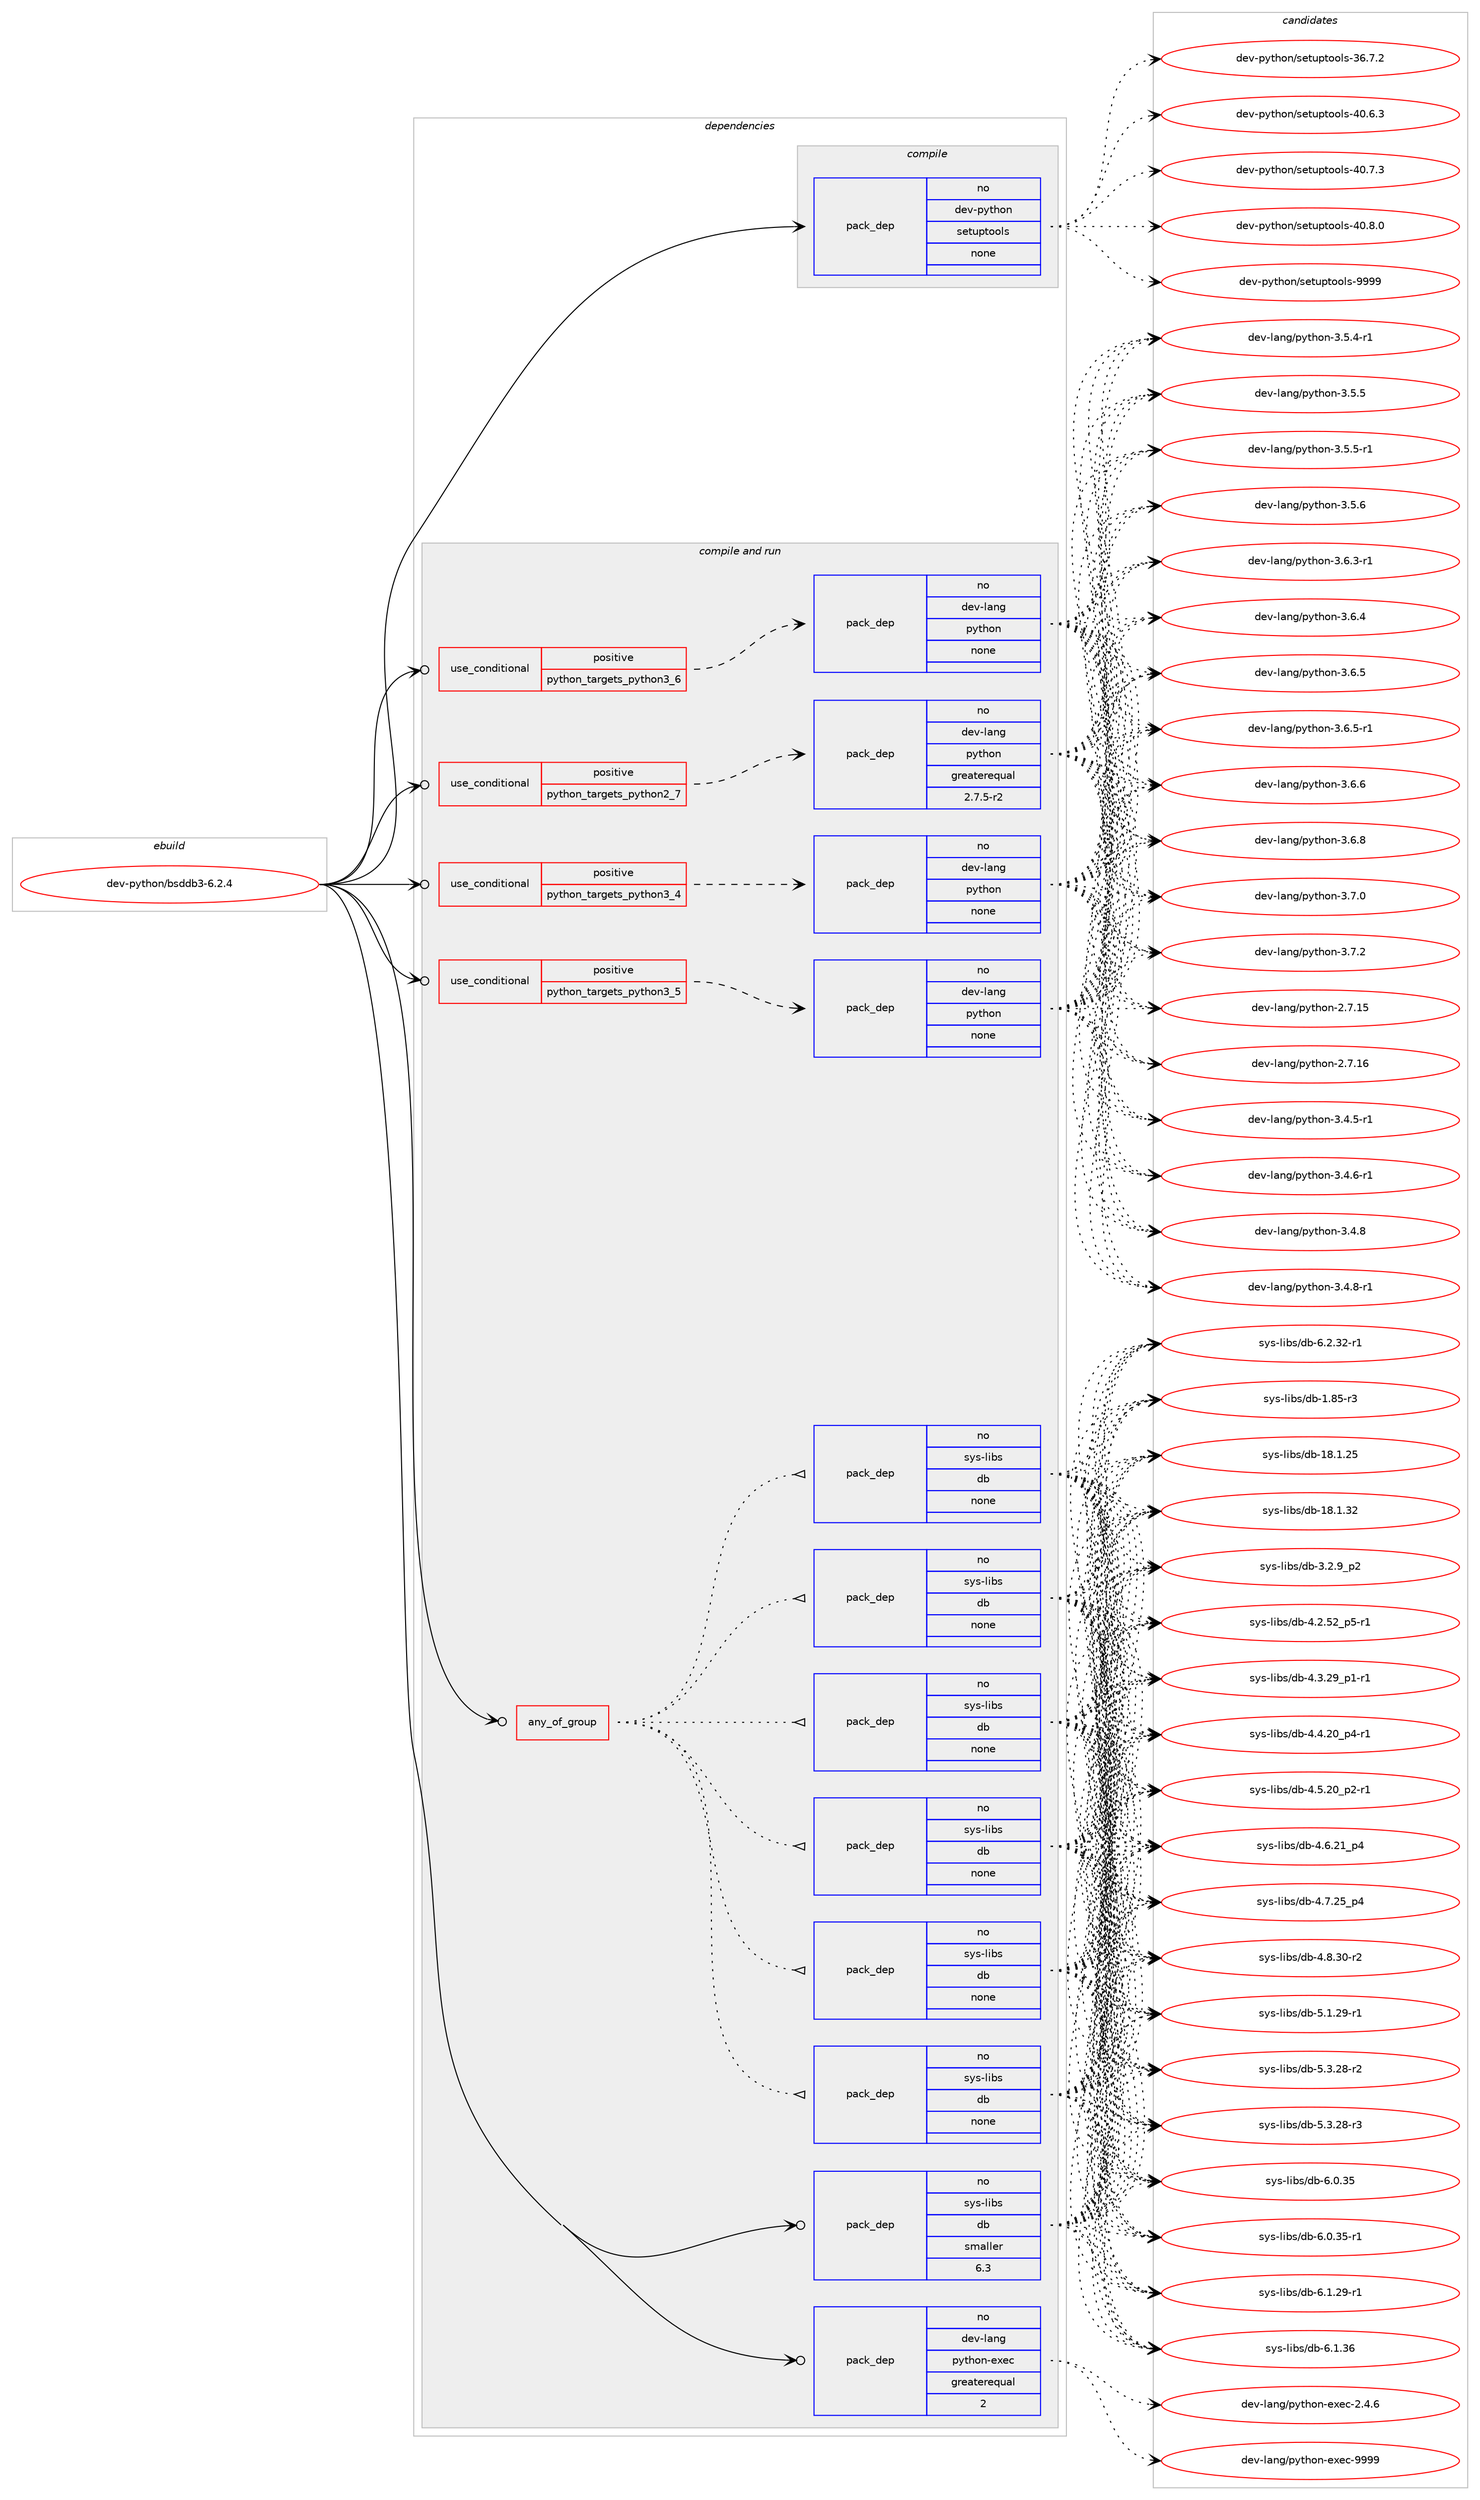 digraph prolog {

# *************
# Graph options
# *************

newrank=true;
concentrate=true;
compound=true;
graph [rankdir=LR,fontname=Helvetica,fontsize=10,ranksep=1.5];#, ranksep=2.5, nodesep=0.2];
edge  [arrowhead=vee];
node  [fontname=Helvetica,fontsize=10];

# **********
# The ebuild
# **********

subgraph cluster_leftcol {
color=gray;
rank=same;
label=<<i>ebuild</i>>;
id [label="dev-python/bsddb3-6.2.4", color=red, width=4, href="../dev-python/bsddb3-6.2.4.svg"];
}

# ****************
# The dependencies
# ****************

subgraph cluster_midcol {
color=gray;
label=<<i>dependencies</i>>;
subgraph cluster_compile {
fillcolor="#eeeeee";
style=filled;
label=<<i>compile</i>>;
subgraph pack1006925 {
dependency1402113 [label=<<TABLE BORDER="0" CELLBORDER="1" CELLSPACING="0" CELLPADDING="4" WIDTH="220"><TR><TD ROWSPAN="6" CELLPADDING="30">pack_dep</TD></TR><TR><TD WIDTH="110">no</TD></TR><TR><TD>dev-python</TD></TR><TR><TD>setuptools</TD></TR><TR><TD>none</TD></TR><TR><TD></TD></TR></TABLE>>, shape=none, color=blue];
}
id:e -> dependency1402113:w [weight=20,style="solid",arrowhead="vee"];
}
subgraph cluster_compileandrun {
fillcolor="#eeeeee";
style=filled;
label=<<i>compile and run</i>>;
subgraph any22667 {
dependency1402114 [label=<<TABLE BORDER="0" CELLBORDER="1" CELLSPACING="0" CELLPADDING="4"><TR><TD CELLPADDING="10">any_of_group</TD></TR></TABLE>>, shape=none, color=red];subgraph pack1006926 {
dependency1402115 [label=<<TABLE BORDER="0" CELLBORDER="1" CELLSPACING="0" CELLPADDING="4" WIDTH="220"><TR><TD ROWSPAN="6" CELLPADDING="30">pack_dep</TD></TR><TR><TD WIDTH="110">no</TD></TR><TR><TD>sys-libs</TD></TR><TR><TD>db</TD></TR><TR><TD>none</TD></TR><TR><TD></TD></TR></TABLE>>, shape=none, color=blue];
}
dependency1402114:e -> dependency1402115:w [weight=20,style="dotted",arrowhead="oinv"];
subgraph pack1006927 {
dependency1402116 [label=<<TABLE BORDER="0" CELLBORDER="1" CELLSPACING="0" CELLPADDING="4" WIDTH="220"><TR><TD ROWSPAN="6" CELLPADDING="30">pack_dep</TD></TR><TR><TD WIDTH="110">no</TD></TR><TR><TD>sys-libs</TD></TR><TR><TD>db</TD></TR><TR><TD>none</TD></TR><TR><TD></TD></TR></TABLE>>, shape=none, color=blue];
}
dependency1402114:e -> dependency1402116:w [weight=20,style="dotted",arrowhead="oinv"];
subgraph pack1006928 {
dependency1402117 [label=<<TABLE BORDER="0" CELLBORDER="1" CELLSPACING="0" CELLPADDING="4" WIDTH="220"><TR><TD ROWSPAN="6" CELLPADDING="30">pack_dep</TD></TR><TR><TD WIDTH="110">no</TD></TR><TR><TD>sys-libs</TD></TR><TR><TD>db</TD></TR><TR><TD>none</TD></TR><TR><TD></TD></TR></TABLE>>, shape=none, color=blue];
}
dependency1402114:e -> dependency1402117:w [weight=20,style="dotted",arrowhead="oinv"];
subgraph pack1006929 {
dependency1402118 [label=<<TABLE BORDER="0" CELLBORDER="1" CELLSPACING="0" CELLPADDING="4" WIDTH="220"><TR><TD ROWSPAN="6" CELLPADDING="30">pack_dep</TD></TR><TR><TD WIDTH="110">no</TD></TR><TR><TD>sys-libs</TD></TR><TR><TD>db</TD></TR><TR><TD>none</TD></TR><TR><TD></TD></TR></TABLE>>, shape=none, color=blue];
}
dependency1402114:e -> dependency1402118:w [weight=20,style="dotted",arrowhead="oinv"];
subgraph pack1006930 {
dependency1402119 [label=<<TABLE BORDER="0" CELLBORDER="1" CELLSPACING="0" CELLPADDING="4" WIDTH="220"><TR><TD ROWSPAN="6" CELLPADDING="30">pack_dep</TD></TR><TR><TD WIDTH="110">no</TD></TR><TR><TD>sys-libs</TD></TR><TR><TD>db</TD></TR><TR><TD>none</TD></TR><TR><TD></TD></TR></TABLE>>, shape=none, color=blue];
}
dependency1402114:e -> dependency1402119:w [weight=20,style="dotted",arrowhead="oinv"];
subgraph pack1006931 {
dependency1402120 [label=<<TABLE BORDER="0" CELLBORDER="1" CELLSPACING="0" CELLPADDING="4" WIDTH="220"><TR><TD ROWSPAN="6" CELLPADDING="30">pack_dep</TD></TR><TR><TD WIDTH="110">no</TD></TR><TR><TD>sys-libs</TD></TR><TR><TD>db</TD></TR><TR><TD>none</TD></TR><TR><TD></TD></TR></TABLE>>, shape=none, color=blue];
}
dependency1402114:e -> dependency1402120:w [weight=20,style="dotted",arrowhead="oinv"];
}
id:e -> dependency1402114:w [weight=20,style="solid",arrowhead="odotvee"];
subgraph cond371956 {
dependency1402121 [label=<<TABLE BORDER="0" CELLBORDER="1" CELLSPACING="0" CELLPADDING="4"><TR><TD ROWSPAN="3" CELLPADDING="10">use_conditional</TD></TR><TR><TD>positive</TD></TR><TR><TD>python_targets_python2_7</TD></TR></TABLE>>, shape=none, color=red];
subgraph pack1006932 {
dependency1402122 [label=<<TABLE BORDER="0" CELLBORDER="1" CELLSPACING="0" CELLPADDING="4" WIDTH="220"><TR><TD ROWSPAN="6" CELLPADDING="30">pack_dep</TD></TR><TR><TD WIDTH="110">no</TD></TR><TR><TD>dev-lang</TD></TR><TR><TD>python</TD></TR><TR><TD>greaterequal</TD></TR><TR><TD>2.7.5-r2</TD></TR></TABLE>>, shape=none, color=blue];
}
dependency1402121:e -> dependency1402122:w [weight=20,style="dashed",arrowhead="vee"];
}
id:e -> dependency1402121:w [weight=20,style="solid",arrowhead="odotvee"];
subgraph cond371957 {
dependency1402123 [label=<<TABLE BORDER="0" CELLBORDER="1" CELLSPACING="0" CELLPADDING="4"><TR><TD ROWSPAN="3" CELLPADDING="10">use_conditional</TD></TR><TR><TD>positive</TD></TR><TR><TD>python_targets_python3_4</TD></TR></TABLE>>, shape=none, color=red];
subgraph pack1006933 {
dependency1402124 [label=<<TABLE BORDER="0" CELLBORDER="1" CELLSPACING="0" CELLPADDING="4" WIDTH="220"><TR><TD ROWSPAN="6" CELLPADDING="30">pack_dep</TD></TR><TR><TD WIDTH="110">no</TD></TR><TR><TD>dev-lang</TD></TR><TR><TD>python</TD></TR><TR><TD>none</TD></TR><TR><TD></TD></TR></TABLE>>, shape=none, color=blue];
}
dependency1402123:e -> dependency1402124:w [weight=20,style="dashed",arrowhead="vee"];
}
id:e -> dependency1402123:w [weight=20,style="solid",arrowhead="odotvee"];
subgraph cond371958 {
dependency1402125 [label=<<TABLE BORDER="0" CELLBORDER="1" CELLSPACING="0" CELLPADDING="4"><TR><TD ROWSPAN="3" CELLPADDING="10">use_conditional</TD></TR><TR><TD>positive</TD></TR><TR><TD>python_targets_python3_5</TD></TR></TABLE>>, shape=none, color=red];
subgraph pack1006934 {
dependency1402126 [label=<<TABLE BORDER="0" CELLBORDER="1" CELLSPACING="0" CELLPADDING="4" WIDTH="220"><TR><TD ROWSPAN="6" CELLPADDING="30">pack_dep</TD></TR><TR><TD WIDTH="110">no</TD></TR><TR><TD>dev-lang</TD></TR><TR><TD>python</TD></TR><TR><TD>none</TD></TR><TR><TD></TD></TR></TABLE>>, shape=none, color=blue];
}
dependency1402125:e -> dependency1402126:w [weight=20,style="dashed",arrowhead="vee"];
}
id:e -> dependency1402125:w [weight=20,style="solid",arrowhead="odotvee"];
subgraph cond371959 {
dependency1402127 [label=<<TABLE BORDER="0" CELLBORDER="1" CELLSPACING="0" CELLPADDING="4"><TR><TD ROWSPAN="3" CELLPADDING="10">use_conditional</TD></TR><TR><TD>positive</TD></TR><TR><TD>python_targets_python3_6</TD></TR></TABLE>>, shape=none, color=red];
subgraph pack1006935 {
dependency1402128 [label=<<TABLE BORDER="0" CELLBORDER="1" CELLSPACING="0" CELLPADDING="4" WIDTH="220"><TR><TD ROWSPAN="6" CELLPADDING="30">pack_dep</TD></TR><TR><TD WIDTH="110">no</TD></TR><TR><TD>dev-lang</TD></TR><TR><TD>python</TD></TR><TR><TD>none</TD></TR><TR><TD></TD></TR></TABLE>>, shape=none, color=blue];
}
dependency1402127:e -> dependency1402128:w [weight=20,style="dashed",arrowhead="vee"];
}
id:e -> dependency1402127:w [weight=20,style="solid",arrowhead="odotvee"];
subgraph pack1006936 {
dependency1402129 [label=<<TABLE BORDER="0" CELLBORDER="1" CELLSPACING="0" CELLPADDING="4" WIDTH="220"><TR><TD ROWSPAN="6" CELLPADDING="30">pack_dep</TD></TR><TR><TD WIDTH="110">no</TD></TR><TR><TD>dev-lang</TD></TR><TR><TD>python-exec</TD></TR><TR><TD>greaterequal</TD></TR><TR><TD>2</TD></TR></TABLE>>, shape=none, color=blue];
}
id:e -> dependency1402129:w [weight=20,style="solid",arrowhead="odotvee"];
subgraph pack1006937 {
dependency1402130 [label=<<TABLE BORDER="0" CELLBORDER="1" CELLSPACING="0" CELLPADDING="4" WIDTH="220"><TR><TD ROWSPAN="6" CELLPADDING="30">pack_dep</TD></TR><TR><TD WIDTH="110">no</TD></TR><TR><TD>sys-libs</TD></TR><TR><TD>db</TD></TR><TR><TD>smaller</TD></TR><TR><TD>6.3</TD></TR></TABLE>>, shape=none, color=blue];
}
id:e -> dependency1402130:w [weight=20,style="solid",arrowhead="odotvee"];
}
subgraph cluster_run {
fillcolor="#eeeeee";
style=filled;
label=<<i>run</i>>;
}
}

# **************
# The candidates
# **************

subgraph cluster_choices {
rank=same;
color=gray;
label=<<i>candidates</i>>;

subgraph choice1006925 {
color=black;
nodesep=1;
choice100101118451121211161041111104711510111611711211611111110811545515446554650 [label="dev-python/setuptools-36.7.2", color=red, width=4,href="../dev-python/setuptools-36.7.2.svg"];
choice100101118451121211161041111104711510111611711211611111110811545524846544651 [label="dev-python/setuptools-40.6.3", color=red, width=4,href="../dev-python/setuptools-40.6.3.svg"];
choice100101118451121211161041111104711510111611711211611111110811545524846554651 [label="dev-python/setuptools-40.7.3", color=red, width=4,href="../dev-python/setuptools-40.7.3.svg"];
choice100101118451121211161041111104711510111611711211611111110811545524846564648 [label="dev-python/setuptools-40.8.0", color=red, width=4,href="../dev-python/setuptools-40.8.0.svg"];
choice10010111845112121116104111110471151011161171121161111111081154557575757 [label="dev-python/setuptools-9999", color=red, width=4,href="../dev-python/setuptools-9999.svg"];
dependency1402113:e -> choice100101118451121211161041111104711510111611711211611111110811545515446554650:w [style=dotted,weight="100"];
dependency1402113:e -> choice100101118451121211161041111104711510111611711211611111110811545524846544651:w [style=dotted,weight="100"];
dependency1402113:e -> choice100101118451121211161041111104711510111611711211611111110811545524846554651:w [style=dotted,weight="100"];
dependency1402113:e -> choice100101118451121211161041111104711510111611711211611111110811545524846564648:w [style=dotted,weight="100"];
dependency1402113:e -> choice10010111845112121116104111110471151011161171121161111111081154557575757:w [style=dotted,weight="100"];
}
subgraph choice1006926 {
color=black;
nodesep=1;
choice1151211154510810598115471009845494656534511451 [label="sys-libs/db-1.85-r3", color=red, width=4,href="../sys-libs/db-1.85-r3.svg"];
choice115121115451081059811547100984549564649465053 [label="sys-libs/db-18.1.25", color=red, width=4,href="../sys-libs/db-18.1.25.svg"];
choice115121115451081059811547100984549564649465150 [label="sys-libs/db-18.1.32", color=red, width=4,href="../sys-libs/db-18.1.32.svg"];
choice115121115451081059811547100984551465046579511250 [label="sys-libs/db-3.2.9_p2", color=red, width=4,href="../sys-libs/db-3.2.9_p2.svg"];
choice115121115451081059811547100984552465046535095112534511449 [label="sys-libs/db-4.2.52_p5-r1", color=red, width=4,href="../sys-libs/db-4.2.52_p5-r1.svg"];
choice115121115451081059811547100984552465146505795112494511449 [label="sys-libs/db-4.3.29_p1-r1", color=red, width=4,href="../sys-libs/db-4.3.29_p1-r1.svg"];
choice115121115451081059811547100984552465246504895112524511449 [label="sys-libs/db-4.4.20_p4-r1", color=red, width=4,href="../sys-libs/db-4.4.20_p4-r1.svg"];
choice115121115451081059811547100984552465346504895112504511449 [label="sys-libs/db-4.5.20_p2-r1", color=red, width=4,href="../sys-libs/db-4.5.20_p2-r1.svg"];
choice11512111545108105981154710098455246544650499511252 [label="sys-libs/db-4.6.21_p4", color=red, width=4,href="../sys-libs/db-4.6.21_p4.svg"];
choice11512111545108105981154710098455246554650539511252 [label="sys-libs/db-4.7.25_p4", color=red, width=4,href="../sys-libs/db-4.7.25_p4.svg"];
choice11512111545108105981154710098455246564651484511450 [label="sys-libs/db-4.8.30-r2", color=red, width=4,href="../sys-libs/db-4.8.30-r2.svg"];
choice11512111545108105981154710098455346494650574511449 [label="sys-libs/db-5.1.29-r1", color=red, width=4,href="../sys-libs/db-5.1.29-r1.svg"];
choice11512111545108105981154710098455346514650564511450 [label="sys-libs/db-5.3.28-r2", color=red, width=4,href="../sys-libs/db-5.3.28-r2.svg"];
choice11512111545108105981154710098455346514650564511451 [label="sys-libs/db-5.3.28-r3", color=red, width=4,href="../sys-libs/db-5.3.28-r3.svg"];
choice1151211154510810598115471009845544648465153 [label="sys-libs/db-6.0.35", color=red, width=4,href="../sys-libs/db-6.0.35.svg"];
choice11512111545108105981154710098455446484651534511449 [label="sys-libs/db-6.0.35-r1", color=red, width=4,href="../sys-libs/db-6.0.35-r1.svg"];
choice11512111545108105981154710098455446494650574511449 [label="sys-libs/db-6.1.29-r1", color=red, width=4,href="../sys-libs/db-6.1.29-r1.svg"];
choice1151211154510810598115471009845544649465154 [label="sys-libs/db-6.1.36", color=red, width=4,href="../sys-libs/db-6.1.36.svg"];
choice11512111545108105981154710098455446504651504511449 [label="sys-libs/db-6.2.32-r1", color=red, width=4,href="../sys-libs/db-6.2.32-r1.svg"];
dependency1402115:e -> choice1151211154510810598115471009845494656534511451:w [style=dotted,weight="100"];
dependency1402115:e -> choice115121115451081059811547100984549564649465053:w [style=dotted,weight="100"];
dependency1402115:e -> choice115121115451081059811547100984549564649465150:w [style=dotted,weight="100"];
dependency1402115:e -> choice115121115451081059811547100984551465046579511250:w [style=dotted,weight="100"];
dependency1402115:e -> choice115121115451081059811547100984552465046535095112534511449:w [style=dotted,weight="100"];
dependency1402115:e -> choice115121115451081059811547100984552465146505795112494511449:w [style=dotted,weight="100"];
dependency1402115:e -> choice115121115451081059811547100984552465246504895112524511449:w [style=dotted,weight="100"];
dependency1402115:e -> choice115121115451081059811547100984552465346504895112504511449:w [style=dotted,weight="100"];
dependency1402115:e -> choice11512111545108105981154710098455246544650499511252:w [style=dotted,weight="100"];
dependency1402115:e -> choice11512111545108105981154710098455246554650539511252:w [style=dotted,weight="100"];
dependency1402115:e -> choice11512111545108105981154710098455246564651484511450:w [style=dotted,weight="100"];
dependency1402115:e -> choice11512111545108105981154710098455346494650574511449:w [style=dotted,weight="100"];
dependency1402115:e -> choice11512111545108105981154710098455346514650564511450:w [style=dotted,weight="100"];
dependency1402115:e -> choice11512111545108105981154710098455346514650564511451:w [style=dotted,weight="100"];
dependency1402115:e -> choice1151211154510810598115471009845544648465153:w [style=dotted,weight="100"];
dependency1402115:e -> choice11512111545108105981154710098455446484651534511449:w [style=dotted,weight="100"];
dependency1402115:e -> choice11512111545108105981154710098455446494650574511449:w [style=dotted,weight="100"];
dependency1402115:e -> choice1151211154510810598115471009845544649465154:w [style=dotted,weight="100"];
dependency1402115:e -> choice11512111545108105981154710098455446504651504511449:w [style=dotted,weight="100"];
}
subgraph choice1006927 {
color=black;
nodesep=1;
choice1151211154510810598115471009845494656534511451 [label="sys-libs/db-1.85-r3", color=red, width=4,href="../sys-libs/db-1.85-r3.svg"];
choice115121115451081059811547100984549564649465053 [label="sys-libs/db-18.1.25", color=red, width=4,href="../sys-libs/db-18.1.25.svg"];
choice115121115451081059811547100984549564649465150 [label="sys-libs/db-18.1.32", color=red, width=4,href="../sys-libs/db-18.1.32.svg"];
choice115121115451081059811547100984551465046579511250 [label="sys-libs/db-3.2.9_p2", color=red, width=4,href="../sys-libs/db-3.2.9_p2.svg"];
choice115121115451081059811547100984552465046535095112534511449 [label="sys-libs/db-4.2.52_p5-r1", color=red, width=4,href="../sys-libs/db-4.2.52_p5-r1.svg"];
choice115121115451081059811547100984552465146505795112494511449 [label="sys-libs/db-4.3.29_p1-r1", color=red, width=4,href="../sys-libs/db-4.3.29_p1-r1.svg"];
choice115121115451081059811547100984552465246504895112524511449 [label="sys-libs/db-4.4.20_p4-r1", color=red, width=4,href="../sys-libs/db-4.4.20_p4-r1.svg"];
choice115121115451081059811547100984552465346504895112504511449 [label="sys-libs/db-4.5.20_p2-r1", color=red, width=4,href="../sys-libs/db-4.5.20_p2-r1.svg"];
choice11512111545108105981154710098455246544650499511252 [label="sys-libs/db-4.6.21_p4", color=red, width=4,href="../sys-libs/db-4.6.21_p4.svg"];
choice11512111545108105981154710098455246554650539511252 [label="sys-libs/db-4.7.25_p4", color=red, width=4,href="../sys-libs/db-4.7.25_p4.svg"];
choice11512111545108105981154710098455246564651484511450 [label="sys-libs/db-4.8.30-r2", color=red, width=4,href="../sys-libs/db-4.8.30-r2.svg"];
choice11512111545108105981154710098455346494650574511449 [label="sys-libs/db-5.1.29-r1", color=red, width=4,href="../sys-libs/db-5.1.29-r1.svg"];
choice11512111545108105981154710098455346514650564511450 [label="sys-libs/db-5.3.28-r2", color=red, width=4,href="../sys-libs/db-5.3.28-r2.svg"];
choice11512111545108105981154710098455346514650564511451 [label="sys-libs/db-5.3.28-r3", color=red, width=4,href="../sys-libs/db-5.3.28-r3.svg"];
choice1151211154510810598115471009845544648465153 [label="sys-libs/db-6.0.35", color=red, width=4,href="../sys-libs/db-6.0.35.svg"];
choice11512111545108105981154710098455446484651534511449 [label="sys-libs/db-6.0.35-r1", color=red, width=4,href="../sys-libs/db-6.0.35-r1.svg"];
choice11512111545108105981154710098455446494650574511449 [label="sys-libs/db-6.1.29-r1", color=red, width=4,href="../sys-libs/db-6.1.29-r1.svg"];
choice1151211154510810598115471009845544649465154 [label="sys-libs/db-6.1.36", color=red, width=4,href="../sys-libs/db-6.1.36.svg"];
choice11512111545108105981154710098455446504651504511449 [label="sys-libs/db-6.2.32-r1", color=red, width=4,href="../sys-libs/db-6.2.32-r1.svg"];
dependency1402116:e -> choice1151211154510810598115471009845494656534511451:w [style=dotted,weight="100"];
dependency1402116:e -> choice115121115451081059811547100984549564649465053:w [style=dotted,weight="100"];
dependency1402116:e -> choice115121115451081059811547100984549564649465150:w [style=dotted,weight="100"];
dependency1402116:e -> choice115121115451081059811547100984551465046579511250:w [style=dotted,weight="100"];
dependency1402116:e -> choice115121115451081059811547100984552465046535095112534511449:w [style=dotted,weight="100"];
dependency1402116:e -> choice115121115451081059811547100984552465146505795112494511449:w [style=dotted,weight="100"];
dependency1402116:e -> choice115121115451081059811547100984552465246504895112524511449:w [style=dotted,weight="100"];
dependency1402116:e -> choice115121115451081059811547100984552465346504895112504511449:w [style=dotted,weight="100"];
dependency1402116:e -> choice11512111545108105981154710098455246544650499511252:w [style=dotted,weight="100"];
dependency1402116:e -> choice11512111545108105981154710098455246554650539511252:w [style=dotted,weight="100"];
dependency1402116:e -> choice11512111545108105981154710098455246564651484511450:w [style=dotted,weight="100"];
dependency1402116:e -> choice11512111545108105981154710098455346494650574511449:w [style=dotted,weight="100"];
dependency1402116:e -> choice11512111545108105981154710098455346514650564511450:w [style=dotted,weight="100"];
dependency1402116:e -> choice11512111545108105981154710098455346514650564511451:w [style=dotted,weight="100"];
dependency1402116:e -> choice1151211154510810598115471009845544648465153:w [style=dotted,weight="100"];
dependency1402116:e -> choice11512111545108105981154710098455446484651534511449:w [style=dotted,weight="100"];
dependency1402116:e -> choice11512111545108105981154710098455446494650574511449:w [style=dotted,weight="100"];
dependency1402116:e -> choice1151211154510810598115471009845544649465154:w [style=dotted,weight="100"];
dependency1402116:e -> choice11512111545108105981154710098455446504651504511449:w [style=dotted,weight="100"];
}
subgraph choice1006928 {
color=black;
nodesep=1;
choice1151211154510810598115471009845494656534511451 [label="sys-libs/db-1.85-r3", color=red, width=4,href="../sys-libs/db-1.85-r3.svg"];
choice115121115451081059811547100984549564649465053 [label="sys-libs/db-18.1.25", color=red, width=4,href="../sys-libs/db-18.1.25.svg"];
choice115121115451081059811547100984549564649465150 [label="sys-libs/db-18.1.32", color=red, width=4,href="../sys-libs/db-18.1.32.svg"];
choice115121115451081059811547100984551465046579511250 [label="sys-libs/db-3.2.9_p2", color=red, width=4,href="../sys-libs/db-3.2.9_p2.svg"];
choice115121115451081059811547100984552465046535095112534511449 [label="sys-libs/db-4.2.52_p5-r1", color=red, width=4,href="../sys-libs/db-4.2.52_p5-r1.svg"];
choice115121115451081059811547100984552465146505795112494511449 [label="sys-libs/db-4.3.29_p1-r1", color=red, width=4,href="../sys-libs/db-4.3.29_p1-r1.svg"];
choice115121115451081059811547100984552465246504895112524511449 [label="sys-libs/db-4.4.20_p4-r1", color=red, width=4,href="../sys-libs/db-4.4.20_p4-r1.svg"];
choice115121115451081059811547100984552465346504895112504511449 [label="sys-libs/db-4.5.20_p2-r1", color=red, width=4,href="../sys-libs/db-4.5.20_p2-r1.svg"];
choice11512111545108105981154710098455246544650499511252 [label="sys-libs/db-4.6.21_p4", color=red, width=4,href="../sys-libs/db-4.6.21_p4.svg"];
choice11512111545108105981154710098455246554650539511252 [label="sys-libs/db-4.7.25_p4", color=red, width=4,href="../sys-libs/db-4.7.25_p4.svg"];
choice11512111545108105981154710098455246564651484511450 [label="sys-libs/db-4.8.30-r2", color=red, width=4,href="../sys-libs/db-4.8.30-r2.svg"];
choice11512111545108105981154710098455346494650574511449 [label="sys-libs/db-5.1.29-r1", color=red, width=4,href="../sys-libs/db-5.1.29-r1.svg"];
choice11512111545108105981154710098455346514650564511450 [label="sys-libs/db-5.3.28-r2", color=red, width=4,href="../sys-libs/db-5.3.28-r2.svg"];
choice11512111545108105981154710098455346514650564511451 [label="sys-libs/db-5.3.28-r3", color=red, width=4,href="../sys-libs/db-5.3.28-r3.svg"];
choice1151211154510810598115471009845544648465153 [label="sys-libs/db-6.0.35", color=red, width=4,href="../sys-libs/db-6.0.35.svg"];
choice11512111545108105981154710098455446484651534511449 [label="sys-libs/db-6.0.35-r1", color=red, width=4,href="../sys-libs/db-6.0.35-r1.svg"];
choice11512111545108105981154710098455446494650574511449 [label="sys-libs/db-6.1.29-r1", color=red, width=4,href="../sys-libs/db-6.1.29-r1.svg"];
choice1151211154510810598115471009845544649465154 [label="sys-libs/db-6.1.36", color=red, width=4,href="../sys-libs/db-6.1.36.svg"];
choice11512111545108105981154710098455446504651504511449 [label="sys-libs/db-6.2.32-r1", color=red, width=4,href="../sys-libs/db-6.2.32-r1.svg"];
dependency1402117:e -> choice1151211154510810598115471009845494656534511451:w [style=dotted,weight="100"];
dependency1402117:e -> choice115121115451081059811547100984549564649465053:w [style=dotted,weight="100"];
dependency1402117:e -> choice115121115451081059811547100984549564649465150:w [style=dotted,weight="100"];
dependency1402117:e -> choice115121115451081059811547100984551465046579511250:w [style=dotted,weight="100"];
dependency1402117:e -> choice115121115451081059811547100984552465046535095112534511449:w [style=dotted,weight="100"];
dependency1402117:e -> choice115121115451081059811547100984552465146505795112494511449:w [style=dotted,weight="100"];
dependency1402117:e -> choice115121115451081059811547100984552465246504895112524511449:w [style=dotted,weight="100"];
dependency1402117:e -> choice115121115451081059811547100984552465346504895112504511449:w [style=dotted,weight="100"];
dependency1402117:e -> choice11512111545108105981154710098455246544650499511252:w [style=dotted,weight="100"];
dependency1402117:e -> choice11512111545108105981154710098455246554650539511252:w [style=dotted,weight="100"];
dependency1402117:e -> choice11512111545108105981154710098455246564651484511450:w [style=dotted,weight="100"];
dependency1402117:e -> choice11512111545108105981154710098455346494650574511449:w [style=dotted,weight="100"];
dependency1402117:e -> choice11512111545108105981154710098455346514650564511450:w [style=dotted,weight="100"];
dependency1402117:e -> choice11512111545108105981154710098455346514650564511451:w [style=dotted,weight="100"];
dependency1402117:e -> choice1151211154510810598115471009845544648465153:w [style=dotted,weight="100"];
dependency1402117:e -> choice11512111545108105981154710098455446484651534511449:w [style=dotted,weight="100"];
dependency1402117:e -> choice11512111545108105981154710098455446494650574511449:w [style=dotted,weight="100"];
dependency1402117:e -> choice1151211154510810598115471009845544649465154:w [style=dotted,weight="100"];
dependency1402117:e -> choice11512111545108105981154710098455446504651504511449:w [style=dotted,weight="100"];
}
subgraph choice1006929 {
color=black;
nodesep=1;
choice1151211154510810598115471009845494656534511451 [label="sys-libs/db-1.85-r3", color=red, width=4,href="../sys-libs/db-1.85-r3.svg"];
choice115121115451081059811547100984549564649465053 [label="sys-libs/db-18.1.25", color=red, width=4,href="../sys-libs/db-18.1.25.svg"];
choice115121115451081059811547100984549564649465150 [label="sys-libs/db-18.1.32", color=red, width=4,href="../sys-libs/db-18.1.32.svg"];
choice115121115451081059811547100984551465046579511250 [label="sys-libs/db-3.2.9_p2", color=red, width=4,href="../sys-libs/db-3.2.9_p2.svg"];
choice115121115451081059811547100984552465046535095112534511449 [label="sys-libs/db-4.2.52_p5-r1", color=red, width=4,href="../sys-libs/db-4.2.52_p5-r1.svg"];
choice115121115451081059811547100984552465146505795112494511449 [label="sys-libs/db-4.3.29_p1-r1", color=red, width=4,href="../sys-libs/db-4.3.29_p1-r1.svg"];
choice115121115451081059811547100984552465246504895112524511449 [label="sys-libs/db-4.4.20_p4-r1", color=red, width=4,href="../sys-libs/db-4.4.20_p4-r1.svg"];
choice115121115451081059811547100984552465346504895112504511449 [label="sys-libs/db-4.5.20_p2-r1", color=red, width=4,href="../sys-libs/db-4.5.20_p2-r1.svg"];
choice11512111545108105981154710098455246544650499511252 [label="sys-libs/db-4.6.21_p4", color=red, width=4,href="../sys-libs/db-4.6.21_p4.svg"];
choice11512111545108105981154710098455246554650539511252 [label="sys-libs/db-4.7.25_p4", color=red, width=4,href="../sys-libs/db-4.7.25_p4.svg"];
choice11512111545108105981154710098455246564651484511450 [label="sys-libs/db-4.8.30-r2", color=red, width=4,href="../sys-libs/db-4.8.30-r2.svg"];
choice11512111545108105981154710098455346494650574511449 [label="sys-libs/db-5.1.29-r1", color=red, width=4,href="../sys-libs/db-5.1.29-r1.svg"];
choice11512111545108105981154710098455346514650564511450 [label="sys-libs/db-5.3.28-r2", color=red, width=4,href="../sys-libs/db-5.3.28-r2.svg"];
choice11512111545108105981154710098455346514650564511451 [label="sys-libs/db-5.3.28-r3", color=red, width=4,href="../sys-libs/db-5.3.28-r3.svg"];
choice1151211154510810598115471009845544648465153 [label="sys-libs/db-6.0.35", color=red, width=4,href="../sys-libs/db-6.0.35.svg"];
choice11512111545108105981154710098455446484651534511449 [label="sys-libs/db-6.0.35-r1", color=red, width=4,href="../sys-libs/db-6.0.35-r1.svg"];
choice11512111545108105981154710098455446494650574511449 [label="sys-libs/db-6.1.29-r1", color=red, width=4,href="../sys-libs/db-6.1.29-r1.svg"];
choice1151211154510810598115471009845544649465154 [label="sys-libs/db-6.1.36", color=red, width=4,href="../sys-libs/db-6.1.36.svg"];
choice11512111545108105981154710098455446504651504511449 [label="sys-libs/db-6.2.32-r1", color=red, width=4,href="../sys-libs/db-6.2.32-r1.svg"];
dependency1402118:e -> choice1151211154510810598115471009845494656534511451:w [style=dotted,weight="100"];
dependency1402118:e -> choice115121115451081059811547100984549564649465053:w [style=dotted,weight="100"];
dependency1402118:e -> choice115121115451081059811547100984549564649465150:w [style=dotted,weight="100"];
dependency1402118:e -> choice115121115451081059811547100984551465046579511250:w [style=dotted,weight="100"];
dependency1402118:e -> choice115121115451081059811547100984552465046535095112534511449:w [style=dotted,weight="100"];
dependency1402118:e -> choice115121115451081059811547100984552465146505795112494511449:w [style=dotted,weight="100"];
dependency1402118:e -> choice115121115451081059811547100984552465246504895112524511449:w [style=dotted,weight="100"];
dependency1402118:e -> choice115121115451081059811547100984552465346504895112504511449:w [style=dotted,weight="100"];
dependency1402118:e -> choice11512111545108105981154710098455246544650499511252:w [style=dotted,weight="100"];
dependency1402118:e -> choice11512111545108105981154710098455246554650539511252:w [style=dotted,weight="100"];
dependency1402118:e -> choice11512111545108105981154710098455246564651484511450:w [style=dotted,weight="100"];
dependency1402118:e -> choice11512111545108105981154710098455346494650574511449:w [style=dotted,weight="100"];
dependency1402118:e -> choice11512111545108105981154710098455346514650564511450:w [style=dotted,weight="100"];
dependency1402118:e -> choice11512111545108105981154710098455346514650564511451:w [style=dotted,weight="100"];
dependency1402118:e -> choice1151211154510810598115471009845544648465153:w [style=dotted,weight="100"];
dependency1402118:e -> choice11512111545108105981154710098455446484651534511449:w [style=dotted,weight="100"];
dependency1402118:e -> choice11512111545108105981154710098455446494650574511449:w [style=dotted,weight="100"];
dependency1402118:e -> choice1151211154510810598115471009845544649465154:w [style=dotted,weight="100"];
dependency1402118:e -> choice11512111545108105981154710098455446504651504511449:w [style=dotted,weight="100"];
}
subgraph choice1006930 {
color=black;
nodesep=1;
choice1151211154510810598115471009845494656534511451 [label="sys-libs/db-1.85-r3", color=red, width=4,href="../sys-libs/db-1.85-r3.svg"];
choice115121115451081059811547100984549564649465053 [label="sys-libs/db-18.1.25", color=red, width=4,href="../sys-libs/db-18.1.25.svg"];
choice115121115451081059811547100984549564649465150 [label="sys-libs/db-18.1.32", color=red, width=4,href="../sys-libs/db-18.1.32.svg"];
choice115121115451081059811547100984551465046579511250 [label="sys-libs/db-3.2.9_p2", color=red, width=4,href="../sys-libs/db-3.2.9_p2.svg"];
choice115121115451081059811547100984552465046535095112534511449 [label="sys-libs/db-4.2.52_p5-r1", color=red, width=4,href="../sys-libs/db-4.2.52_p5-r1.svg"];
choice115121115451081059811547100984552465146505795112494511449 [label="sys-libs/db-4.3.29_p1-r1", color=red, width=4,href="../sys-libs/db-4.3.29_p1-r1.svg"];
choice115121115451081059811547100984552465246504895112524511449 [label="sys-libs/db-4.4.20_p4-r1", color=red, width=4,href="../sys-libs/db-4.4.20_p4-r1.svg"];
choice115121115451081059811547100984552465346504895112504511449 [label="sys-libs/db-4.5.20_p2-r1", color=red, width=4,href="../sys-libs/db-4.5.20_p2-r1.svg"];
choice11512111545108105981154710098455246544650499511252 [label="sys-libs/db-4.6.21_p4", color=red, width=4,href="../sys-libs/db-4.6.21_p4.svg"];
choice11512111545108105981154710098455246554650539511252 [label="sys-libs/db-4.7.25_p4", color=red, width=4,href="../sys-libs/db-4.7.25_p4.svg"];
choice11512111545108105981154710098455246564651484511450 [label="sys-libs/db-4.8.30-r2", color=red, width=4,href="../sys-libs/db-4.8.30-r2.svg"];
choice11512111545108105981154710098455346494650574511449 [label="sys-libs/db-5.1.29-r1", color=red, width=4,href="../sys-libs/db-5.1.29-r1.svg"];
choice11512111545108105981154710098455346514650564511450 [label="sys-libs/db-5.3.28-r2", color=red, width=4,href="../sys-libs/db-5.3.28-r2.svg"];
choice11512111545108105981154710098455346514650564511451 [label="sys-libs/db-5.3.28-r3", color=red, width=4,href="../sys-libs/db-5.3.28-r3.svg"];
choice1151211154510810598115471009845544648465153 [label="sys-libs/db-6.0.35", color=red, width=4,href="../sys-libs/db-6.0.35.svg"];
choice11512111545108105981154710098455446484651534511449 [label="sys-libs/db-6.0.35-r1", color=red, width=4,href="../sys-libs/db-6.0.35-r1.svg"];
choice11512111545108105981154710098455446494650574511449 [label="sys-libs/db-6.1.29-r1", color=red, width=4,href="../sys-libs/db-6.1.29-r1.svg"];
choice1151211154510810598115471009845544649465154 [label="sys-libs/db-6.1.36", color=red, width=4,href="../sys-libs/db-6.1.36.svg"];
choice11512111545108105981154710098455446504651504511449 [label="sys-libs/db-6.2.32-r1", color=red, width=4,href="../sys-libs/db-6.2.32-r1.svg"];
dependency1402119:e -> choice1151211154510810598115471009845494656534511451:w [style=dotted,weight="100"];
dependency1402119:e -> choice115121115451081059811547100984549564649465053:w [style=dotted,weight="100"];
dependency1402119:e -> choice115121115451081059811547100984549564649465150:w [style=dotted,weight="100"];
dependency1402119:e -> choice115121115451081059811547100984551465046579511250:w [style=dotted,weight="100"];
dependency1402119:e -> choice115121115451081059811547100984552465046535095112534511449:w [style=dotted,weight="100"];
dependency1402119:e -> choice115121115451081059811547100984552465146505795112494511449:w [style=dotted,weight="100"];
dependency1402119:e -> choice115121115451081059811547100984552465246504895112524511449:w [style=dotted,weight="100"];
dependency1402119:e -> choice115121115451081059811547100984552465346504895112504511449:w [style=dotted,weight="100"];
dependency1402119:e -> choice11512111545108105981154710098455246544650499511252:w [style=dotted,weight="100"];
dependency1402119:e -> choice11512111545108105981154710098455246554650539511252:w [style=dotted,weight="100"];
dependency1402119:e -> choice11512111545108105981154710098455246564651484511450:w [style=dotted,weight="100"];
dependency1402119:e -> choice11512111545108105981154710098455346494650574511449:w [style=dotted,weight="100"];
dependency1402119:e -> choice11512111545108105981154710098455346514650564511450:w [style=dotted,weight="100"];
dependency1402119:e -> choice11512111545108105981154710098455346514650564511451:w [style=dotted,weight="100"];
dependency1402119:e -> choice1151211154510810598115471009845544648465153:w [style=dotted,weight="100"];
dependency1402119:e -> choice11512111545108105981154710098455446484651534511449:w [style=dotted,weight="100"];
dependency1402119:e -> choice11512111545108105981154710098455446494650574511449:w [style=dotted,weight="100"];
dependency1402119:e -> choice1151211154510810598115471009845544649465154:w [style=dotted,weight="100"];
dependency1402119:e -> choice11512111545108105981154710098455446504651504511449:w [style=dotted,weight="100"];
}
subgraph choice1006931 {
color=black;
nodesep=1;
choice1151211154510810598115471009845494656534511451 [label="sys-libs/db-1.85-r3", color=red, width=4,href="../sys-libs/db-1.85-r3.svg"];
choice115121115451081059811547100984549564649465053 [label="sys-libs/db-18.1.25", color=red, width=4,href="../sys-libs/db-18.1.25.svg"];
choice115121115451081059811547100984549564649465150 [label="sys-libs/db-18.1.32", color=red, width=4,href="../sys-libs/db-18.1.32.svg"];
choice115121115451081059811547100984551465046579511250 [label="sys-libs/db-3.2.9_p2", color=red, width=4,href="../sys-libs/db-3.2.9_p2.svg"];
choice115121115451081059811547100984552465046535095112534511449 [label="sys-libs/db-4.2.52_p5-r1", color=red, width=4,href="../sys-libs/db-4.2.52_p5-r1.svg"];
choice115121115451081059811547100984552465146505795112494511449 [label="sys-libs/db-4.3.29_p1-r1", color=red, width=4,href="../sys-libs/db-4.3.29_p1-r1.svg"];
choice115121115451081059811547100984552465246504895112524511449 [label="sys-libs/db-4.4.20_p4-r1", color=red, width=4,href="../sys-libs/db-4.4.20_p4-r1.svg"];
choice115121115451081059811547100984552465346504895112504511449 [label="sys-libs/db-4.5.20_p2-r1", color=red, width=4,href="../sys-libs/db-4.5.20_p2-r1.svg"];
choice11512111545108105981154710098455246544650499511252 [label="sys-libs/db-4.6.21_p4", color=red, width=4,href="../sys-libs/db-4.6.21_p4.svg"];
choice11512111545108105981154710098455246554650539511252 [label="sys-libs/db-4.7.25_p4", color=red, width=4,href="../sys-libs/db-4.7.25_p4.svg"];
choice11512111545108105981154710098455246564651484511450 [label="sys-libs/db-4.8.30-r2", color=red, width=4,href="../sys-libs/db-4.8.30-r2.svg"];
choice11512111545108105981154710098455346494650574511449 [label="sys-libs/db-5.1.29-r1", color=red, width=4,href="../sys-libs/db-5.1.29-r1.svg"];
choice11512111545108105981154710098455346514650564511450 [label="sys-libs/db-5.3.28-r2", color=red, width=4,href="../sys-libs/db-5.3.28-r2.svg"];
choice11512111545108105981154710098455346514650564511451 [label="sys-libs/db-5.3.28-r3", color=red, width=4,href="../sys-libs/db-5.3.28-r3.svg"];
choice1151211154510810598115471009845544648465153 [label="sys-libs/db-6.0.35", color=red, width=4,href="../sys-libs/db-6.0.35.svg"];
choice11512111545108105981154710098455446484651534511449 [label="sys-libs/db-6.0.35-r1", color=red, width=4,href="../sys-libs/db-6.0.35-r1.svg"];
choice11512111545108105981154710098455446494650574511449 [label="sys-libs/db-6.1.29-r1", color=red, width=4,href="../sys-libs/db-6.1.29-r1.svg"];
choice1151211154510810598115471009845544649465154 [label="sys-libs/db-6.1.36", color=red, width=4,href="../sys-libs/db-6.1.36.svg"];
choice11512111545108105981154710098455446504651504511449 [label="sys-libs/db-6.2.32-r1", color=red, width=4,href="../sys-libs/db-6.2.32-r1.svg"];
dependency1402120:e -> choice1151211154510810598115471009845494656534511451:w [style=dotted,weight="100"];
dependency1402120:e -> choice115121115451081059811547100984549564649465053:w [style=dotted,weight="100"];
dependency1402120:e -> choice115121115451081059811547100984549564649465150:w [style=dotted,weight="100"];
dependency1402120:e -> choice115121115451081059811547100984551465046579511250:w [style=dotted,weight="100"];
dependency1402120:e -> choice115121115451081059811547100984552465046535095112534511449:w [style=dotted,weight="100"];
dependency1402120:e -> choice115121115451081059811547100984552465146505795112494511449:w [style=dotted,weight="100"];
dependency1402120:e -> choice115121115451081059811547100984552465246504895112524511449:w [style=dotted,weight="100"];
dependency1402120:e -> choice115121115451081059811547100984552465346504895112504511449:w [style=dotted,weight="100"];
dependency1402120:e -> choice11512111545108105981154710098455246544650499511252:w [style=dotted,weight="100"];
dependency1402120:e -> choice11512111545108105981154710098455246554650539511252:w [style=dotted,weight="100"];
dependency1402120:e -> choice11512111545108105981154710098455246564651484511450:w [style=dotted,weight="100"];
dependency1402120:e -> choice11512111545108105981154710098455346494650574511449:w [style=dotted,weight="100"];
dependency1402120:e -> choice11512111545108105981154710098455346514650564511450:w [style=dotted,weight="100"];
dependency1402120:e -> choice11512111545108105981154710098455346514650564511451:w [style=dotted,weight="100"];
dependency1402120:e -> choice1151211154510810598115471009845544648465153:w [style=dotted,weight="100"];
dependency1402120:e -> choice11512111545108105981154710098455446484651534511449:w [style=dotted,weight="100"];
dependency1402120:e -> choice11512111545108105981154710098455446494650574511449:w [style=dotted,weight="100"];
dependency1402120:e -> choice1151211154510810598115471009845544649465154:w [style=dotted,weight="100"];
dependency1402120:e -> choice11512111545108105981154710098455446504651504511449:w [style=dotted,weight="100"];
}
subgraph choice1006932 {
color=black;
nodesep=1;
choice10010111845108971101034711212111610411111045504655464953 [label="dev-lang/python-2.7.15", color=red, width=4,href="../dev-lang/python-2.7.15.svg"];
choice10010111845108971101034711212111610411111045504655464954 [label="dev-lang/python-2.7.16", color=red, width=4,href="../dev-lang/python-2.7.16.svg"];
choice1001011184510897110103471121211161041111104551465246534511449 [label="dev-lang/python-3.4.5-r1", color=red, width=4,href="../dev-lang/python-3.4.5-r1.svg"];
choice1001011184510897110103471121211161041111104551465246544511449 [label="dev-lang/python-3.4.6-r1", color=red, width=4,href="../dev-lang/python-3.4.6-r1.svg"];
choice100101118451089711010347112121116104111110455146524656 [label="dev-lang/python-3.4.8", color=red, width=4,href="../dev-lang/python-3.4.8.svg"];
choice1001011184510897110103471121211161041111104551465246564511449 [label="dev-lang/python-3.4.8-r1", color=red, width=4,href="../dev-lang/python-3.4.8-r1.svg"];
choice1001011184510897110103471121211161041111104551465346524511449 [label="dev-lang/python-3.5.4-r1", color=red, width=4,href="../dev-lang/python-3.5.4-r1.svg"];
choice100101118451089711010347112121116104111110455146534653 [label="dev-lang/python-3.5.5", color=red, width=4,href="../dev-lang/python-3.5.5.svg"];
choice1001011184510897110103471121211161041111104551465346534511449 [label="dev-lang/python-3.5.5-r1", color=red, width=4,href="../dev-lang/python-3.5.5-r1.svg"];
choice100101118451089711010347112121116104111110455146534654 [label="dev-lang/python-3.5.6", color=red, width=4,href="../dev-lang/python-3.5.6.svg"];
choice1001011184510897110103471121211161041111104551465446514511449 [label="dev-lang/python-3.6.3-r1", color=red, width=4,href="../dev-lang/python-3.6.3-r1.svg"];
choice100101118451089711010347112121116104111110455146544652 [label="dev-lang/python-3.6.4", color=red, width=4,href="../dev-lang/python-3.6.4.svg"];
choice100101118451089711010347112121116104111110455146544653 [label="dev-lang/python-3.6.5", color=red, width=4,href="../dev-lang/python-3.6.5.svg"];
choice1001011184510897110103471121211161041111104551465446534511449 [label="dev-lang/python-3.6.5-r1", color=red, width=4,href="../dev-lang/python-3.6.5-r1.svg"];
choice100101118451089711010347112121116104111110455146544654 [label="dev-lang/python-3.6.6", color=red, width=4,href="../dev-lang/python-3.6.6.svg"];
choice100101118451089711010347112121116104111110455146544656 [label="dev-lang/python-3.6.8", color=red, width=4,href="../dev-lang/python-3.6.8.svg"];
choice100101118451089711010347112121116104111110455146554648 [label="dev-lang/python-3.7.0", color=red, width=4,href="../dev-lang/python-3.7.0.svg"];
choice100101118451089711010347112121116104111110455146554650 [label="dev-lang/python-3.7.2", color=red, width=4,href="../dev-lang/python-3.7.2.svg"];
dependency1402122:e -> choice10010111845108971101034711212111610411111045504655464953:w [style=dotted,weight="100"];
dependency1402122:e -> choice10010111845108971101034711212111610411111045504655464954:w [style=dotted,weight="100"];
dependency1402122:e -> choice1001011184510897110103471121211161041111104551465246534511449:w [style=dotted,weight="100"];
dependency1402122:e -> choice1001011184510897110103471121211161041111104551465246544511449:w [style=dotted,weight="100"];
dependency1402122:e -> choice100101118451089711010347112121116104111110455146524656:w [style=dotted,weight="100"];
dependency1402122:e -> choice1001011184510897110103471121211161041111104551465246564511449:w [style=dotted,weight="100"];
dependency1402122:e -> choice1001011184510897110103471121211161041111104551465346524511449:w [style=dotted,weight="100"];
dependency1402122:e -> choice100101118451089711010347112121116104111110455146534653:w [style=dotted,weight="100"];
dependency1402122:e -> choice1001011184510897110103471121211161041111104551465346534511449:w [style=dotted,weight="100"];
dependency1402122:e -> choice100101118451089711010347112121116104111110455146534654:w [style=dotted,weight="100"];
dependency1402122:e -> choice1001011184510897110103471121211161041111104551465446514511449:w [style=dotted,weight="100"];
dependency1402122:e -> choice100101118451089711010347112121116104111110455146544652:w [style=dotted,weight="100"];
dependency1402122:e -> choice100101118451089711010347112121116104111110455146544653:w [style=dotted,weight="100"];
dependency1402122:e -> choice1001011184510897110103471121211161041111104551465446534511449:w [style=dotted,weight="100"];
dependency1402122:e -> choice100101118451089711010347112121116104111110455146544654:w [style=dotted,weight="100"];
dependency1402122:e -> choice100101118451089711010347112121116104111110455146544656:w [style=dotted,weight="100"];
dependency1402122:e -> choice100101118451089711010347112121116104111110455146554648:w [style=dotted,weight="100"];
dependency1402122:e -> choice100101118451089711010347112121116104111110455146554650:w [style=dotted,weight="100"];
}
subgraph choice1006933 {
color=black;
nodesep=1;
choice10010111845108971101034711212111610411111045504655464953 [label="dev-lang/python-2.7.15", color=red, width=4,href="../dev-lang/python-2.7.15.svg"];
choice10010111845108971101034711212111610411111045504655464954 [label="dev-lang/python-2.7.16", color=red, width=4,href="../dev-lang/python-2.7.16.svg"];
choice1001011184510897110103471121211161041111104551465246534511449 [label="dev-lang/python-3.4.5-r1", color=red, width=4,href="../dev-lang/python-3.4.5-r1.svg"];
choice1001011184510897110103471121211161041111104551465246544511449 [label="dev-lang/python-3.4.6-r1", color=red, width=4,href="../dev-lang/python-3.4.6-r1.svg"];
choice100101118451089711010347112121116104111110455146524656 [label="dev-lang/python-3.4.8", color=red, width=4,href="../dev-lang/python-3.4.8.svg"];
choice1001011184510897110103471121211161041111104551465246564511449 [label="dev-lang/python-3.4.8-r1", color=red, width=4,href="../dev-lang/python-3.4.8-r1.svg"];
choice1001011184510897110103471121211161041111104551465346524511449 [label="dev-lang/python-3.5.4-r1", color=red, width=4,href="../dev-lang/python-3.5.4-r1.svg"];
choice100101118451089711010347112121116104111110455146534653 [label="dev-lang/python-3.5.5", color=red, width=4,href="../dev-lang/python-3.5.5.svg"];
choice1001011184510897110103471121211161041111104551465346534511449 [label="dev-lang/python-3.5.5-r1", color=red, width=4,href="../dev-lang/python-3.5.5-r1.svg"];
choice100101118451089711010347112121116104111110455146534654 [label="dev-lang/python-3.5.6", color=red, width=4,href="../dev-lang/python-3.5.6.svg"];
choice1001011184510897110103471121211161041111104551465446514511449 [label="dev-lang/python-3.6.3-r1", color=red, width=4,href="../dev-lang/python-3.6.3-r1.svg"];
choice100101118451089711010347112121116104111110455146544652 [label="dev-lang/python-3.6.4", color=red, width=4,href="../dev-lang/python-3.6.4.svg"];
choice100101118451089711010347112121116104111110455146544653 [label="dev-lang/python-3.6.5", color=red, width=4,href="../dev-lang/python-3.6.5.svg"];
choice1001011184510897110103471121211161041111104551465446534511449 [label="dev-lang/python-3.6.5-r1", color=red, width=4,href="../dev-lang/python-3.6.5-r1.svg"];
choice100101118451089711010347112121116104111110455146544654 [label="dev-lang/python-3.6.6", color=red, width=4,href="../dev-lang/python-3.6.6.svg"];
choice100101118451089711010347112121116104111110455146544656 [label="dev-lang/python-3.6.8", color=red, width=4,href="../dev-lang/python-3.6.8.svg"];
choice100101118451089711010347112121116104111110455146554648 [label="dev-lang/python-3.7.0", color=red, width=4,href="../dev-lang/python-3.7.0.svg"];
choice100101118451089711010347112121116104111110455146554650 [label="dev-lang/python-3.7.2", color=red, width=4,href="../dev-lang/python-3.7.2.svg"];
dependency1402124:e -> choice10010111845108971101034711212111610411111045504655464953:w [style=dotted,weight="100"];
dependency1402124:e -> choice10010111845108971101034711212111610411111045504655464954:w [style=dotted,weight="100"];
dependency1402124:e -> choice1001011184510897110103471121211161041111104551465246534511449:w [style=dotted,weight="100"];
dependency1402124:e -> choice1001011184510897110103471121211161041111104551465246544511449:w [style=dotted,weight="100"];
dependency1402124:e -> choice100101118451089711010347112121116104111110455146524656:w [style=dotted,weight="100"];
dependency1402124:e -> choice1001011184510897110103471121211161041111104551465246564511449:w [style=dotted,weight="100"];
dependency1402124:e -> choice1001011184510897110103471121211161041111104551465346524511449:w [style=dotted,weight="100"];
dependency1402124:e -> choice100101118451089711010347112121116104111110455146534653:w [style=dotted,weight="100"];
dependency1402124:e -> choice1001011184510897110103471121211161041111104551465346534511449:w [style=dotted,weight="100"];
dependency1402124:e -> choice100101118451089711010347112121116104111110455146534654:w [style=dotted,weight="100"];
dependency1402124:e -> choice1001011184510897110103471121211161041111104551465446514511449:w [style=dotted,weight="100"];
dependency1402124:e -> choice100101118451089711010347112121116104111110455146544652:w [style=dotted,weight="100"];
dependency1402124:e -> choice100101118451089711010347112121116104111110455146544653:w [style=dotted,weight="100"];
dependency1402124:e -> choice1001011184510897110103471121211161041111104551465446534511449:w [style=dotted,weight="100"];
dependency1402124:e -> choice100101118451089711010347112121116104111110455146544654:w [style=dotted,weight="100"];
dependency1402124:e -> choice100101118451089711010347112121116104111110455146544656:w [style=dotted,weight="100"];
dependency1402124:e -> choice100101118451089711010347112121116104111110455146554648:w [style=dotted,weight="100"];
dependency1402124:e -> choice100101118451089711010347112121116104111110455146554650:w [style=dotted,weight="100"];
}
subgraph choice1006934 {
color=black;
nodesep=1;
choice10010111845108971101034711212111610411111045504655464953 [label="dev-lang/python-2.7.15", color=red, width=4,href="../dev-lang/python-2.7.15.svg"];
choice10010111845108971101034711212111610411111045504655464954 [label="dev-lang/python-2.7.16", color=red, width=4,href="../dev-lang/python-2.7.16.svg"];
choice1001011184510897110103471121211161041111104551465246534511449 [label="dev-lang/python-3.4.5-r1", color=red, width=4,href="../dev-lang/python-3.4.5-r1.svg"];
choice1001011184510897110103471121211161041111104551465246544511449 [label="dev-lang/python-3.4.6-r1", color=red, width=4,href="../dev-lang/python-3.4.6-r1.svg"];
choice100101118451089711010347112121116104111110455146524656 [label="dev-lang/python-3.4.8", color=red, width=4,href="../dev-lang/python-3.4.8.svg"];
choice1001011184510897110103471121211161041111104551465246564511449 [label="dev-lang/python-3.4.8-r1", color=red, width=4,href="../dev-lang/python-3.4.8-r1.svg"];
choice1001011184510897110103471121211161041111104551465346524511449 [label="dev-lang/python-3.5.4-r1", color=red, width=4,href="../dev-lang/python-3.5.4-r1.svg"];
choice100101118451089711010347112121116104111110455146534653 [label="dev-lang/python-3.5.5", color=red, width=4,href="../dev-lang/python-3.5.5.svg"];
choice1001011184510897110103471121211161041111104551465346534511449 [label="dev-lang/python-3.5.5-r1", color=red, width=4,href="../dev-lang/python-3.5.5-r1.svg"];
choice100101118451089711010347112121116104111110455146534654 [label="dev-lang/python-3.5.6", color=red, width=4,href="../dev-lang/python-3.5.6.svg"];
choice1001011184510897110103471121211161041111104551465446514511449 [label="dev-lang/python-3.6.3-r1", color=red, width=4,href="../dev-lang/python-3.6.3-r1.svg"];
choice100101118451089711010347112121116104111110455146544652 [label="dev-lang/python-3.6.4", color=red, width=4,href="../dev-lang/python-3.6.4.svg"];
choice100101118451089711010347112121116104111110455146544653 [label="dev-lang/python-3.6.5", color=red, width=4,href="../dev-lang/python-3.6.5.svg"];
choice1001011184510897110103471121211161041111104551465446534511449 [label="dev-lang/python-3.6.5-r1", color=red, width=4,href="../dev-lang/python-3.6.5-r1.svg"];
choice100101118451089711010347112121116104111110455146544654 [label="dev-lang/python-3.6.6", color=red, width=4,href="../dev-lang/python-3.6.6.svg"];
choice100101118451089711010347112121116104111110455146544656 [label="dev-lang/python-3.6.8", color=red, width=4,href="../dev-lang/python-3.6.8.svg"];
choice100101118451089711010347112121116104111110455146554648 [label="dev-lang/python-3.7.0", color=red, width=4,href="../dev-lang/python-3.7.0.svg"];
choice100101118451089711010347112121116104111110455146554650 [label="dev-lang/python-3.7.2", color=red, width=4,href="../dev-lang/python-3.7.2.svg"];
dependency1402126:e -> choice10010111845108971101034711212111610411111045504655464953:w [style=dotted,weight="100"];
dependency1402126:e -> choice10010111845108971101034711212111610411111045504655464954:w [style=dotted,weight="100"];
dependency1402126:e -> choice1001011184510897110103471121211161041111104551465246534511449:w [style=dotted,weight="100"];
dependency1402126:e -> choice1001011184510897110103471121211161041111104551465246544511449:w [style=dotted,weight="100"];
dependency1402126:e -> choice100101118451089711010347112121116104111110455146524656:w [style=dotted,weight="100"];
dependency1402126:e -> choice1001011184510897110103471121211161041111104551465246564511449:w [style=dotted,weight="100"];
dependency1402126:e -> choice1001011184510897110103471121211161041111104551465346524511449:w [style=dotted,weight="100"];
dependency1402126:e -> choice100101118451089711010347112121116104111110455146534653:w [style=dotted,weight="100"];
dependency1402126:e -> choice1001011184510897110103471121211161041111104551465346534511449:w [style=dotted,weight="100"];
dependency1402126:e -> choice100101118451089711010347112121116104111110455146534654:w [style=dotted,weight="100"];
dependency1402126:e -> choice1001011184510897110103471121211161041111104551465446514511449:w [style=dotted,weight="100"];
dependency1402126:e -> choice100101118451089711010347112121116104111110455146544652:w [style=dotted,weight="100"];
dependency1402126:e -> choice100101118451089711010347112121116104111110455146544653:w [style=dotted,weight="100"];
dependency1402126:e -> choice1001011184510897110103471121211161041111104551465446534511449:w [style=dotted,weight="100"];
dependency1402126:e -> choice100101118451089711010347112121116104111110455146544654:w [style=dotted,weight="100"];
dependency1402126:e -> choice100101118451089711010347112121116104111110455146544656:w [style=dotted,weight="100"];
dependency1402126:e -> choice100101118451089711010347112121116104111110455146554648:w [style=dotted,weight="100"];
dependency1402126:e -> choice100101118451089711010347112121116104111110455146554650:w [style=dotted,weight="100"];
}
subgraph choice1006935 {
color=black;
nodesep=1;
choice10010111845108971101034711212111610411111045504655464953 [label="dev-lang/python-2.7.15", color=red, width=4,href="../dev-lang/python-2.7.15.svg"];
choice10010111845108971101034711212111610411111045504655464954 [label="dev-lang/python-2.7.16", color=red, width=4,href="../dev-lang/python-2.7.16.svg"];
choice1001011184510897110103471121211161041111104551465246534511449 [label="dev-lang/python-3.4.5-r1", color=red, width=4,href="../dev-lang/python-3.4.5-r1.svg"];
choice1001011184510897110103471121211161041111104551465246544511449 [label="dev-lang/python-3.4.6-r1", color=red, width=4,href="../dev-lang/python-3.4.6-r1.svg"];
choice100101118451089711010347112121116104111110455146524656 [label="dev-lang/python-3.4.8", color=red, width=4,href="../dev-lang/python-3.4.8.svg"];
choice1001011184510897110103471121211161041111104551465246564511449 [label="dev-lang/python-3.4.8-r1", color=red, width=4,href="../dev-lang/python-3.4.8-r1.svg"];
choice1001011184510897110103471121211161041111104551465346524511449 [label="dev-lang/python-3.5.4-r1", color=red, width=4,href="../dev-lang/python-3.5.4-r1.svg"];
choice100101118451089711010347112121116104111110455146534653 [label="dev-lang/python-3.5.5", color=red, width=4,href="../dev-lang/python-3.5.5.svg"];
choice1001011184510897110103471121211161041111104551465346534511449 [label="dev-lang/python-3.5.5-r1", color=red, width=4,href="../dev-lang/python-3.5.5-r1.svg"];
choice100101118451089711010347112121116104111110455146534654 [label="dev-lang/python-3.5.6", color=red, width=4,href="../dev-lang/python-3.5.6.svg"];
choice1001011184510897110103471121211161041111104551465446514511449 [label="dev-lang/python-3.6.3-r1", color=red, width=4,href="../dev-lang/python-3.6.3-r1.svg"];
choice100101118451089711010347112121116104111110455146544652 [label="dev-lang/python-3.6.4", color=red, width=4,href="../dev-lang/python-3.6.4.svg"];
choice100101118451089711010347112121116104111110455146544653 [label="dev-lang/python-3.6.5", color=red, width=4,href="../dev-lang/python-3.6.5.svg"];
choice1001011184510897110103471121211161041111104551465446534511449 [label="dev-lang/python-3.6.5-r1", color=red, width=4,href="../dev-lang/python-3.6.5-r1.svg"];
choice100101118451089711010347112121116104111110455146544654 [label="dev-lang/python-3.6.6", color=red, width=4,href="../dev-lang/python-3.6.6.svg"];
choice100101118451089711010347112121116104111110455146544656 [label="dev-lang/python-3.6.8", color=red, width=4,href="../dev-lang/python-3.6.8.svg"];
choice100101118451089711010347112121116104111110455146554648 [label="dev-lang/python-3.7.0", color=red, width=4,href="../dev-lang/python-3.7.0.svg"];
choice100101118451089711010347112121116104111110455146554650 [label="dev-lang/python-3.7.2", color=red, width=4,href="../dev-lang/python-3.7.2.svg"];
dependency1402128:e -> choice10010111845108971101034711212111610411111045504655464953:w [style=dotted,weight="100"];
dependency1402128:e -> choice10010111845108971101034711212111610411111045504655464954:w [style=dotted,weight="100"];
dependency1402128:e -> choice1001011184510897110103471121211161041111104551465246534511449:w [style=dotted,weight="100"];
dependency1402128:e -> choice1001011184510897110103471121211161041111104551465246544511449:w [style=dotted,weight="100"];
dependency1402128:e -> choice100101118451089711010347112121116104111110455146524656:w [style=dotted,weight="100"];
dependency1402128:e -> choice1001011184510897110103471121211161041111104551465246564511449:w [style=dotted,weight="100"];
dependency1402128:e -> choice1001011184510897110103471121211161041111104551465346524511449:w [style=dotted,weight="100"];
dependency1402128:e -> choice100101118451089711010347112121116104111110455146534653:w [style=dotted,weight="100"];
dependency1402128:e -> choice1001011184510897110103471121211161041111104551465346534511449:w [style=dotted,weight="100"];
dependency1402128:e -> choice100101118451089711010347112121116104111110455146534654:w [style=dotted,weight="100"];
dependency1402128:e -> choice1001011184510897110103471121211161041111104551465446514511449:w [style=dotted,weight="100"];
dependency1402128:e -> choice100101118451089711010347112121116104111110455146544652:w [style=dotted,weight="100"];
dependency1402128:e -> choice100101118451089711010347112121116104111110455146544653:w [style=dotted,weight="100"];
dependency1402128:e -> choice1001011184510897110103471121211161041111104551465446534511449:w [style=dotted,weight="100"];
dependency1402128:e -> choice100101118451089711010347112121116104111110455146544654:w [style=dotted,weight="100"];
dependency1402128:e -> choice100101118451089711010347112121116104111110455146544656:w [style=dotted,weight="100"];
dependency1402128:e -> choice100101118451089711010347112121116104111110455146554648:w [style=dotted,weight="100"];
dependency1402128:e -> choice100101118451089711010347112121116104111110455146554650:w [style=dotted,weight="100"];
}
subgraph choice1006936 {
color=black;
nodesep=1;
choice1001011184510897110103471121211161041111104510112010199455046524654 [label="dev-lang/python-exec-2.4.6", color=red, width=4,href="../dev-lang/python-exec-2.4.6.svg"];
choice10010111845108971101034711212111610411111045101120101994557575757 [label="dev-lang/python-exec-9999", color=red, width=4,href="../dev-lang/python-exec-9999.svg"];
dependency1402129:e -> choice1001011184510897110103471121211161041111104510112010199455046524654:w [style=dotted,weight="100"];
dependency1402129:e -> choice10010111845108971101034711212111610411111045101120101994557575757:w [style=dotted,weight="100"];
}
subgraph choice1006937 {
color=black;
nodesep=1;
choice1151211154510810598115471009845494656534511451 [label="sys-libs/db-1.85-r3", color=red, width=4,href="../sys-libs/db-1.85-r3.svg"];
choice115121115451081059811547100984549564649465053 [label="sys-libs/db-18.1.25", color=red, width=4,href="../sys-libs/db-18.1.25.svg"];
choice115121115451081059811547100984549564649465150 [label="sys-libs/db-18.1.32", color=red, width=4,href="../sys-libs/db-18.1.32.svg"];
choice115121115451081059811547100984551465046579511250 [label="sys-libs/db-3.2.9_p2", color=red, width=4,href="../sys-libs/db-3.2.9_p2.svg"];
choice115121115451081059811547100984552465046535095112534511449 [label="sys-libs/db-4.2.52_p5-r1", color=red, width=4,href="../sys-libs/db-4.2.52_p5-r1.svg"];
choice115121115451081059811547100984552465146505795112494511449 [label="sys-libs/db-4.3.29_p1-r1", color=red, width=4,href="../sys-libs/db-4.3.29_p1-r1.svg"];
choice115121115451081059811547100984552465246504895112524511449 [label="sys-libs/db-4.4.20_p4-r1", color=red, width=4,href="../sys-libs/db-4.4.20_p4-r1.svg"];
choice115121115451081059811547100984552465346504895112504511449 [label="sys-libs/db-4.5.20_p2-r1", color=red, width=4,href="../sys-libs/db-4.5.20_p2-r1.svg"];
choice11512111545108105981154710098455246544650499511252 [label="sys-libs/db-4.6.21_p4", color=red, width=4,href="../sys-libs/db-4.6.21_p4.svg"];
choice11512111545108105981154710098455246554650539511252 [label="sys-libs/db-4.7.25_p4", color=red, width=4,href="../sys-libs/db-4.7.25_p4.svg"];
choice11512111545108105981154710098455246564651484511450 [label="sys-libs/db-4.8.30-r2", color=red, width=4,href="../sys-libs/db-4.8.30-r2.svg"];
choice11512111545108105981154710098455346494650574511449 [label="sys-libs/db-5.1.29-r1", color=red, width=4,href="../sys-libs/db-5.1.29-r1.svg"];
choice11512111545108105981154710098455346514650564511450 [label="sys-libs/db-5.3.28-r2", color=red, width=4,href="../sys-libs/db-5.3.28-r2.svg"];
choice11512111545108105981154710098455346514650564511451 [label="sys-libs/db-5.3.28-r3", color=red, width=4,href="../sys-libs/db-5.3.28-r3.svg"];
choice1151211154510810598115471009845544648465153 [label="sys-libs/db-6.0.35", color=red, width=4,href="../sys-libs/db-6.0.35.svg"];
choice11512111545108105981154710098455446484651534511449 [label="sys-libs/db-6.0.35-r1", color=red, width=4,href="../sys-libs/db-6.0.35-r1.svg"];
choice11512111545108105981154710098455446494650574511449 [label="sys-libs/db-6.1.29-r1", color=red, width=4,href="../sys-libs/db-6.1.29-r1.svg"];
choice1151211154510810598115471009845544649465154 [label="sys-libs/db-6.1.36", color=red, width=4,href="../sys-libs/db-6.1.36.svg"];
choice11512111545108105981154710098455446504651504511449 [label="sys-libs/db-6.2.32-r1", color=red, width=4,href="../sys-libs/db-6.2.32-r1.svg"];
dependency1402130:e -> choice1151211154510810598115471009845494656534511451:w [style=dotted,weight="100"];
dependency1402130:e -> choice115121115451081059811547100984549564649465053:w [style=dotted,weight="100"];
dependency1402130:e -> choice115121115451081059811547100984549564649465150:w [style=dotted,weight="100"];
dependency1402130:e -> choice115121115451081059811547100984551465046579511250:w [style=dotted,weight="100"];
dependency1402130:e -> choice115121115451081059811547100984552465046535095112534511449:w [style=dotted,weight="100"];
dependency1402130:e -> choice115121115451081059811547100984552465146505795112494511449:w [style=dotted,weight="100"];
dependency1402130:e -> choice115121115451081059811547100984552465246504895112524511449:w [style=dotted,weight="100"];
dependency1402130:e -> choice115121115451081059811547100984552465346504895112504511449:w [style=dotted,weight="100"];
dependency1402130:e -> choice11512111545108105981154710098455246544650499511252:w [style=dotted,weight="100"];
dependency1402130:e -> choice11512111545108105981154710098455246554650539511252:w [style=dotted,weight="100"];
dependency1402130:e -> choice11512111545108105981154710098455246564651484511450:w [style=dotted,weight="100"];
dependency1402130:e -> choice11512111545108105981154710098455346494650574511449:w [style=dotted,weight="100"];
dependency1402130:e -> choice11512111545108105981154710098455346514650564511450:w [style=dotted,weight="100"];
dependency1402130:e -> choice11512111545108105981154710098455346514650564511451:w [style=dotted,weight="100"];
dependency1402130:e -> choice1151211154510810598115471009845544648465153:w [style=dotted,weight="100"];
dependency1402130:e -> choice11512111545108105981154710098455446484651534511449:w [style=dotted,weight="100"];
dependency1402130:e -> choice11512111545108105981154710098455446494650574511449:w [style=dotted,weight="100"];
dependency1402130:e -> choice1151211154510810598115471009845544649465154:w [style=dotted,weight="100"];
dependency1402130:e -> choice11512111545108105981154710098455446504651504511449:w [style=dotted,weight="100"];
}
}

}

